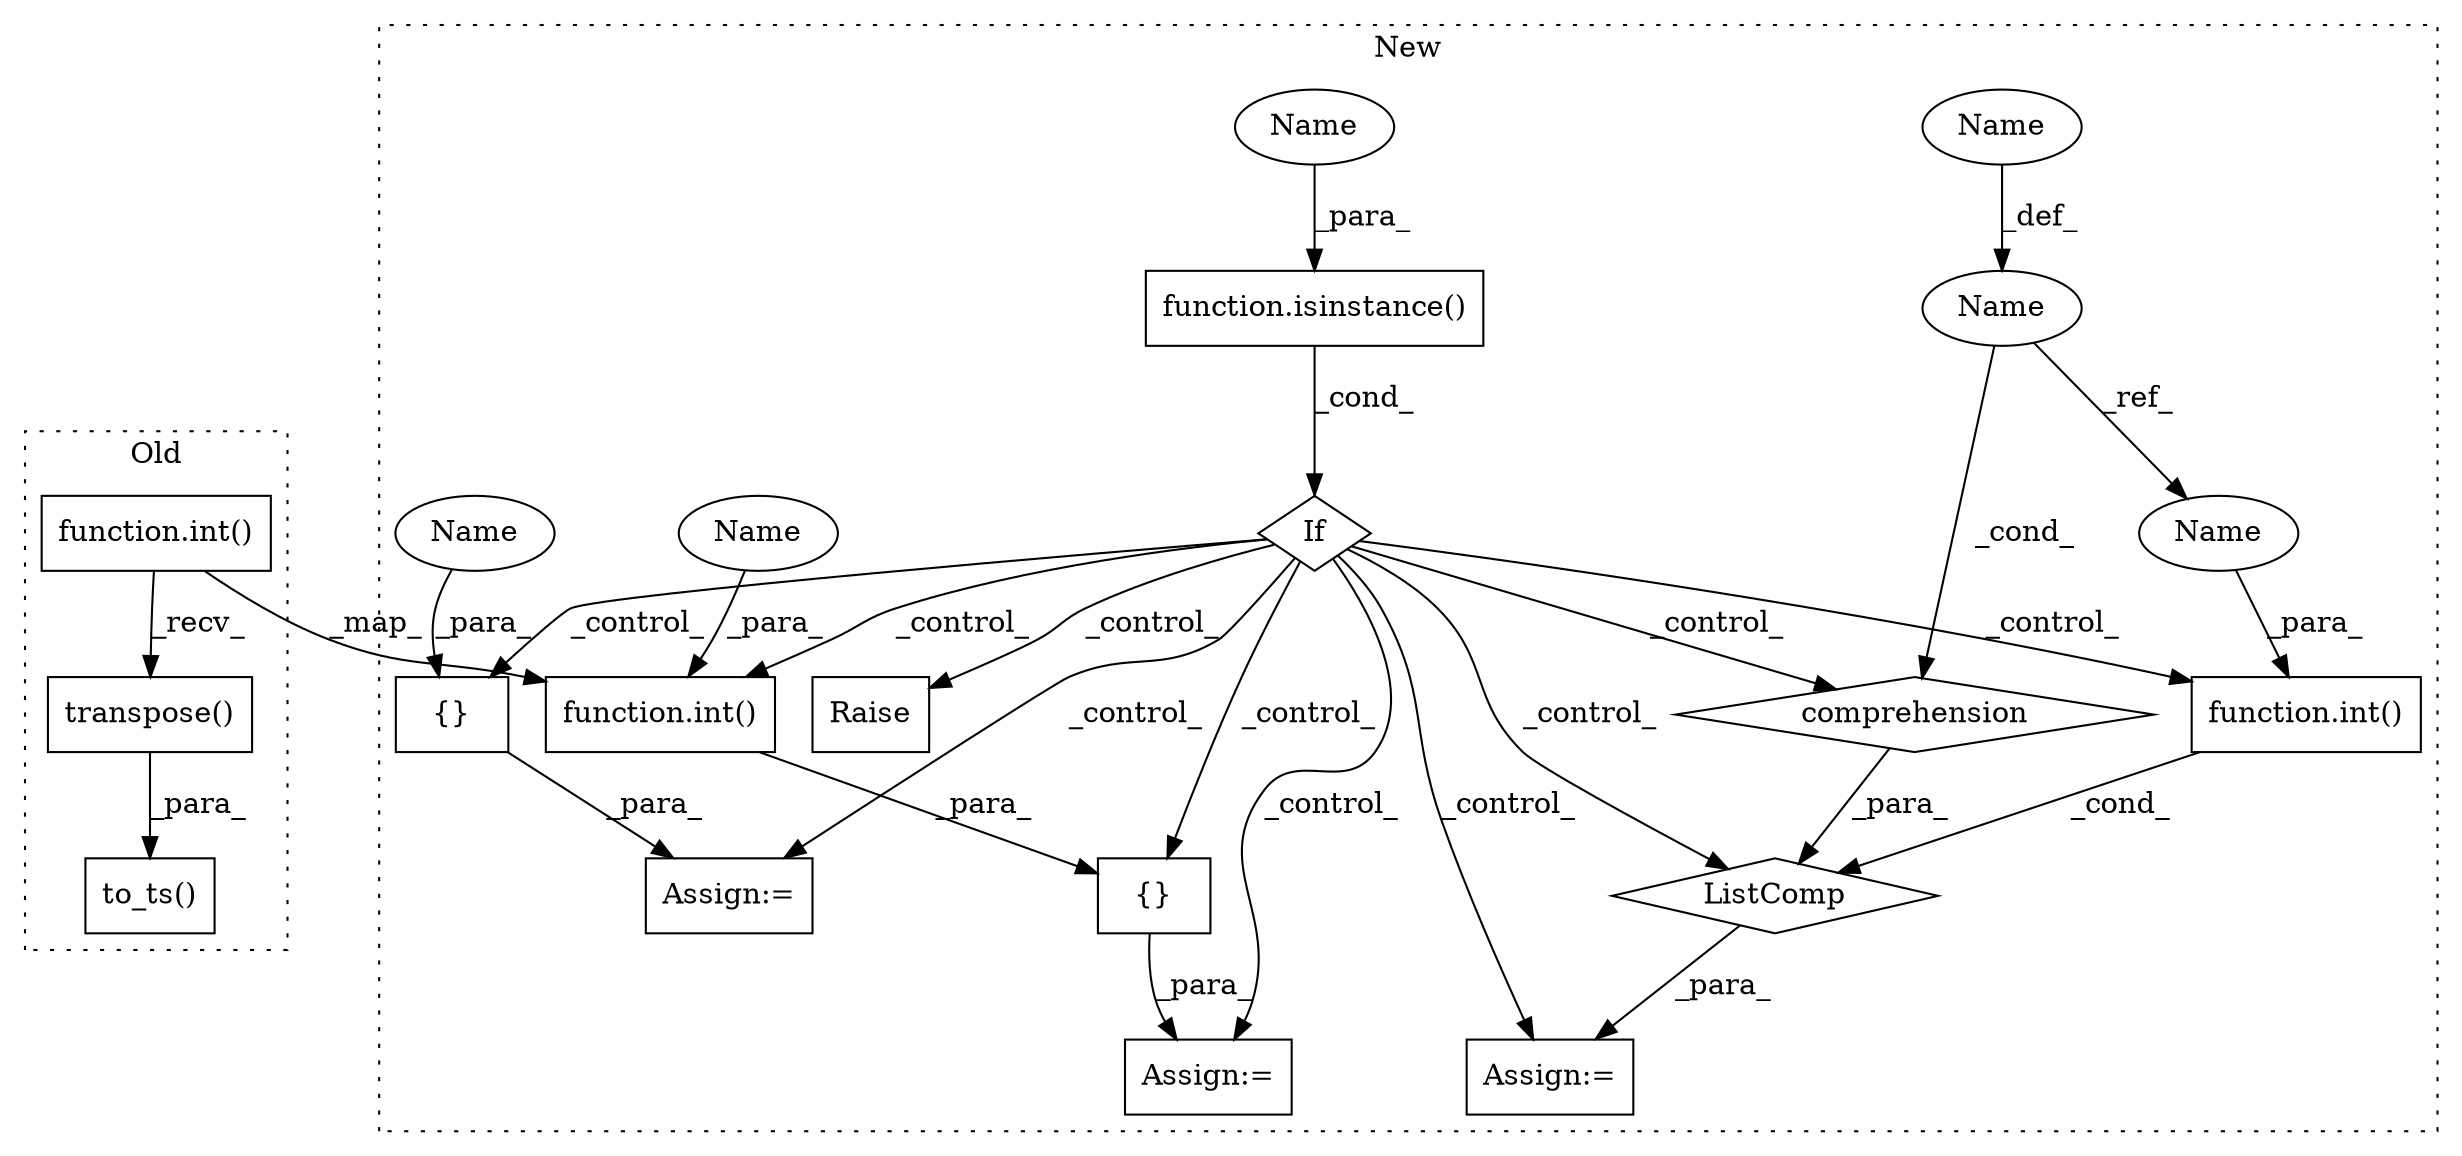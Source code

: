 digraph G {
subgraph cluster0 {
1 [label="to_ts()" a="75" s="37258,37348" l="11,1" shape="box"];
12 [label="function.int()" a="75" s="37296,37306" l="4,1" shape="box"];
16 [label="transpose()" a="75" s="37269" l="64" shape="box"];
label = "Old";
style="dotted";
}
subgraph cluster1 {
2 [label="function.isinstance()" a="75" s="45897,45919" l="11,1" shape="box"];
3 [label="If" a="96" s="45894" l="3" shape="diamond"];
4 [label="ListComp" a="106" s="46087" l="28" shape="diamond"];
5 [label="comprehension" a="45" s="46097" l="3" shape="diamond"];
6 [label="function.int()" a="75" s="46088,46095" l="4,1" shape="box"];
7 [label="Name" a="87" s="46101" l="3" shape="ellipse"];
8 [label="Assign:=" a="68" s="46084" l="3" shape="box"];
9 [label="Assign:=" a="68" s="46009" l="3" shape="box"];
10 [label="Assign:=" a="68" s="45941" l="2" shape="box"];
11 [label="function.int()" a="75" s="46013,46023" l="4,1" shape="box"];
13 [label="{}" a="59" s="45943,45950" l="1,0" shape="box"];
14 [label="{}" a="59" s="46012,46024" l="1,0" shape="box"];
15 [label="Raise" a="91" s="46142" l="6" shape="box"];
17 [label="Name" a="87" s="46092" l="3" shape="ellipse"];
18 [label="Name" a="87" s="45908" l="6" shape="ellipse"];
19 [label="Name" a="87" s="46108" l="6" shape="ellipse"];
20 [label="Name" a="87" s="46017" l="6" shape="ellipse"];
21 [label="Name" a="87" s="45944" l="6" shape="ellipse"];
label = "New";
style="dotted";
}
2 -> 3 [label="_cond_"];
3 -> 9 [label="_control_"];
3 -> 14 [label="_control_"];
3 -> 8 [label="_control_"];
3 -> 11 [label="_control_"];
3 -> 13 [label="_control_"];
3 -> 4 [label="_control_"];
3 -> 6 [label="_control_"];
3 -> 10 [label="_control_"];
3 -> 15 [label="_control_"];
3 -> 5 [label="_control_"];
4 -> 8 [label="_para_"];
5 -> 4 [label="_para_"];
6 -> 4 [label="_cond_"];
7 -> 5 [label="_cond_"];
7 -> 17 [label="_ref_"];
11 -> 14 [label="_para_"];
12 -> 11 [label="_map_"];
12 -> 16 [label="_recv_"];
13 -> 10 [label="_para_"];
14 -> 9 [label="_para_"];
16 -> 1 [label="_para_"];
17 -> 6 [label="_para_"];
18 -> 2 [label="_para_"];
19 -> 7 [label="_def_"];
20 -> 11 [label="_para_"];
21 -> 13 [label="_para_"];
}
